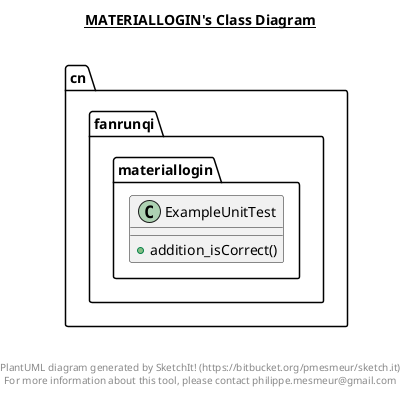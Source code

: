 @startuml

title __MATERIALLOGIN's Class Diagram__\n

  namespace cn.fanrunqi.materiallogin {
    class cn.fanrunqi.materiallogin.ExampleUnitTest {
        + addition_isCorrect()
    }
  }
  



right footer


PlantUML diagram generated by SketchIt! (https://bitbucket.org/pmesmeur/sketch.it)
For more information about this tool, please contact philippe.mesmeur@gmail.com
endfooter

@enduml
